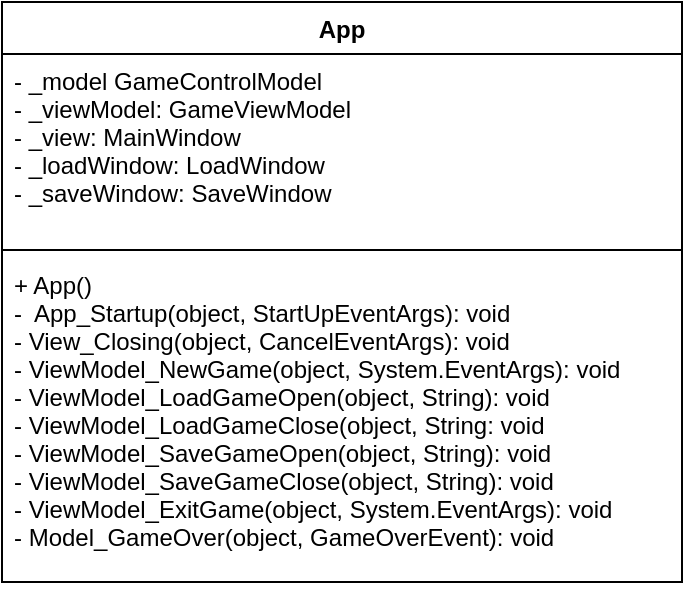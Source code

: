 <mxfile version="12.3.6" type="device" pages="1"><diagram name="Page-1" id="c4acf3e9-155e-7222-9cf6-157b1a14988f"><mxGraphModel dx="506" dy="634" grid="1" gridSize="10" guides="1" tooltips="1" connect="1" arrows="1" fold="1" page="1" pageScale="1" pageWidth="850" pageHeight="1100" background="#ffffff" math="0" shadow="0"><root><mxCell id="0"/><mxCell id="1" parent="0"/><mxCell id="1BAeeptmupr75GAHPqnB-81" value="App" style="swimlane;fontStyle=1;align=center;verticalAlign=top;childLayout=stackLayout;horizontal=1;startSize=26;horizontalStack=0;resizeParent=1;resizeParentMax=0;resizeLast=0;collapsible=1;marginBottom=0;fontFamily=Helvetica;fontColor=#000000;" vertex="1" parent="1"><mxGeometry x="90" y="130" width="340" height="290" as="geometry"/></mxCell><mxCell id="1BAeeptmupr75GAHPqnB-82" value="- _model GameControlModel&#xA;- _viewModel: GameViewModel&#xA;- _view: MainWindow&#xA;- _loadWindow: LoadWindow&#xA;- _saveWindow: SaveWindow&#xA;" style="text;strokeColor=none;fillColor=none;align=left;verticalAlign=top;spacingLeft=4;spacingRight=4;overflow=hidden;rotatable=0;points=[[0,0.5],[1,0.5]];portConstraint=eastwest;" vertex="1" parent="1BAeeptmupr75GAHPqnB-81"><mxGeometry y="26" width="340" height="94" as="geometry"/></mxCell><mxCell id="1BAeeptmupr75GAHPqnB-83" value="" style="line;strokeWidth=1;fillColor=none;align=left;verticalAlign=middle;spacingTop=-1;spacingLeft=3;spacingRight=3;rotatable=0;labelPosition=right;points=[];portConstraint=eastwest;" vertex="1" parent="1BAeeptmupr75GAHPqnB-81"><mxGeometry y="120" width="340" height="8" as="geometry"/></mxCell><mxCell id="1BAeeptmupr75GAHPqnB-84" value="+ App()&#xA;-  App_Startup(object, StartUpEventArgs): void&#xA;- View_Closing(object, CancelEventArgs): void&#xA;- ViewModel_NewGame(object, System.EventArgs): void&#xA;- ViewModel_LoadGameOpen(object, String): void&#xA;- ViewModel_LoadGameClose(object, String: void&#xA;- ViewModel_SaveGameOpen(object, String): void&#xA;- ViewModel_SaveGameClose(object, String): void&#xA;- ViewModel_ExitGame(object, System.EventArgs): void&#xA;- Model_GameOver(object, GameOverEvent): void&#xA;" style="text;strokeColor=none;fillColor=none;align=left;verticalAlign=top;spacingLeft=4;spacingRight=4;overflow=hidden;rotatable=0;points=[[0,0.5],[1,0.5]];portConstraint=eastwest;" vertex="1" parent="1BAeeptmupr75GAHPqnB-81"><mxGeometry y="128" width="340" height="162" as="geometry"/></mxCell></root></mxGraphModel></diagram></mxfile>
